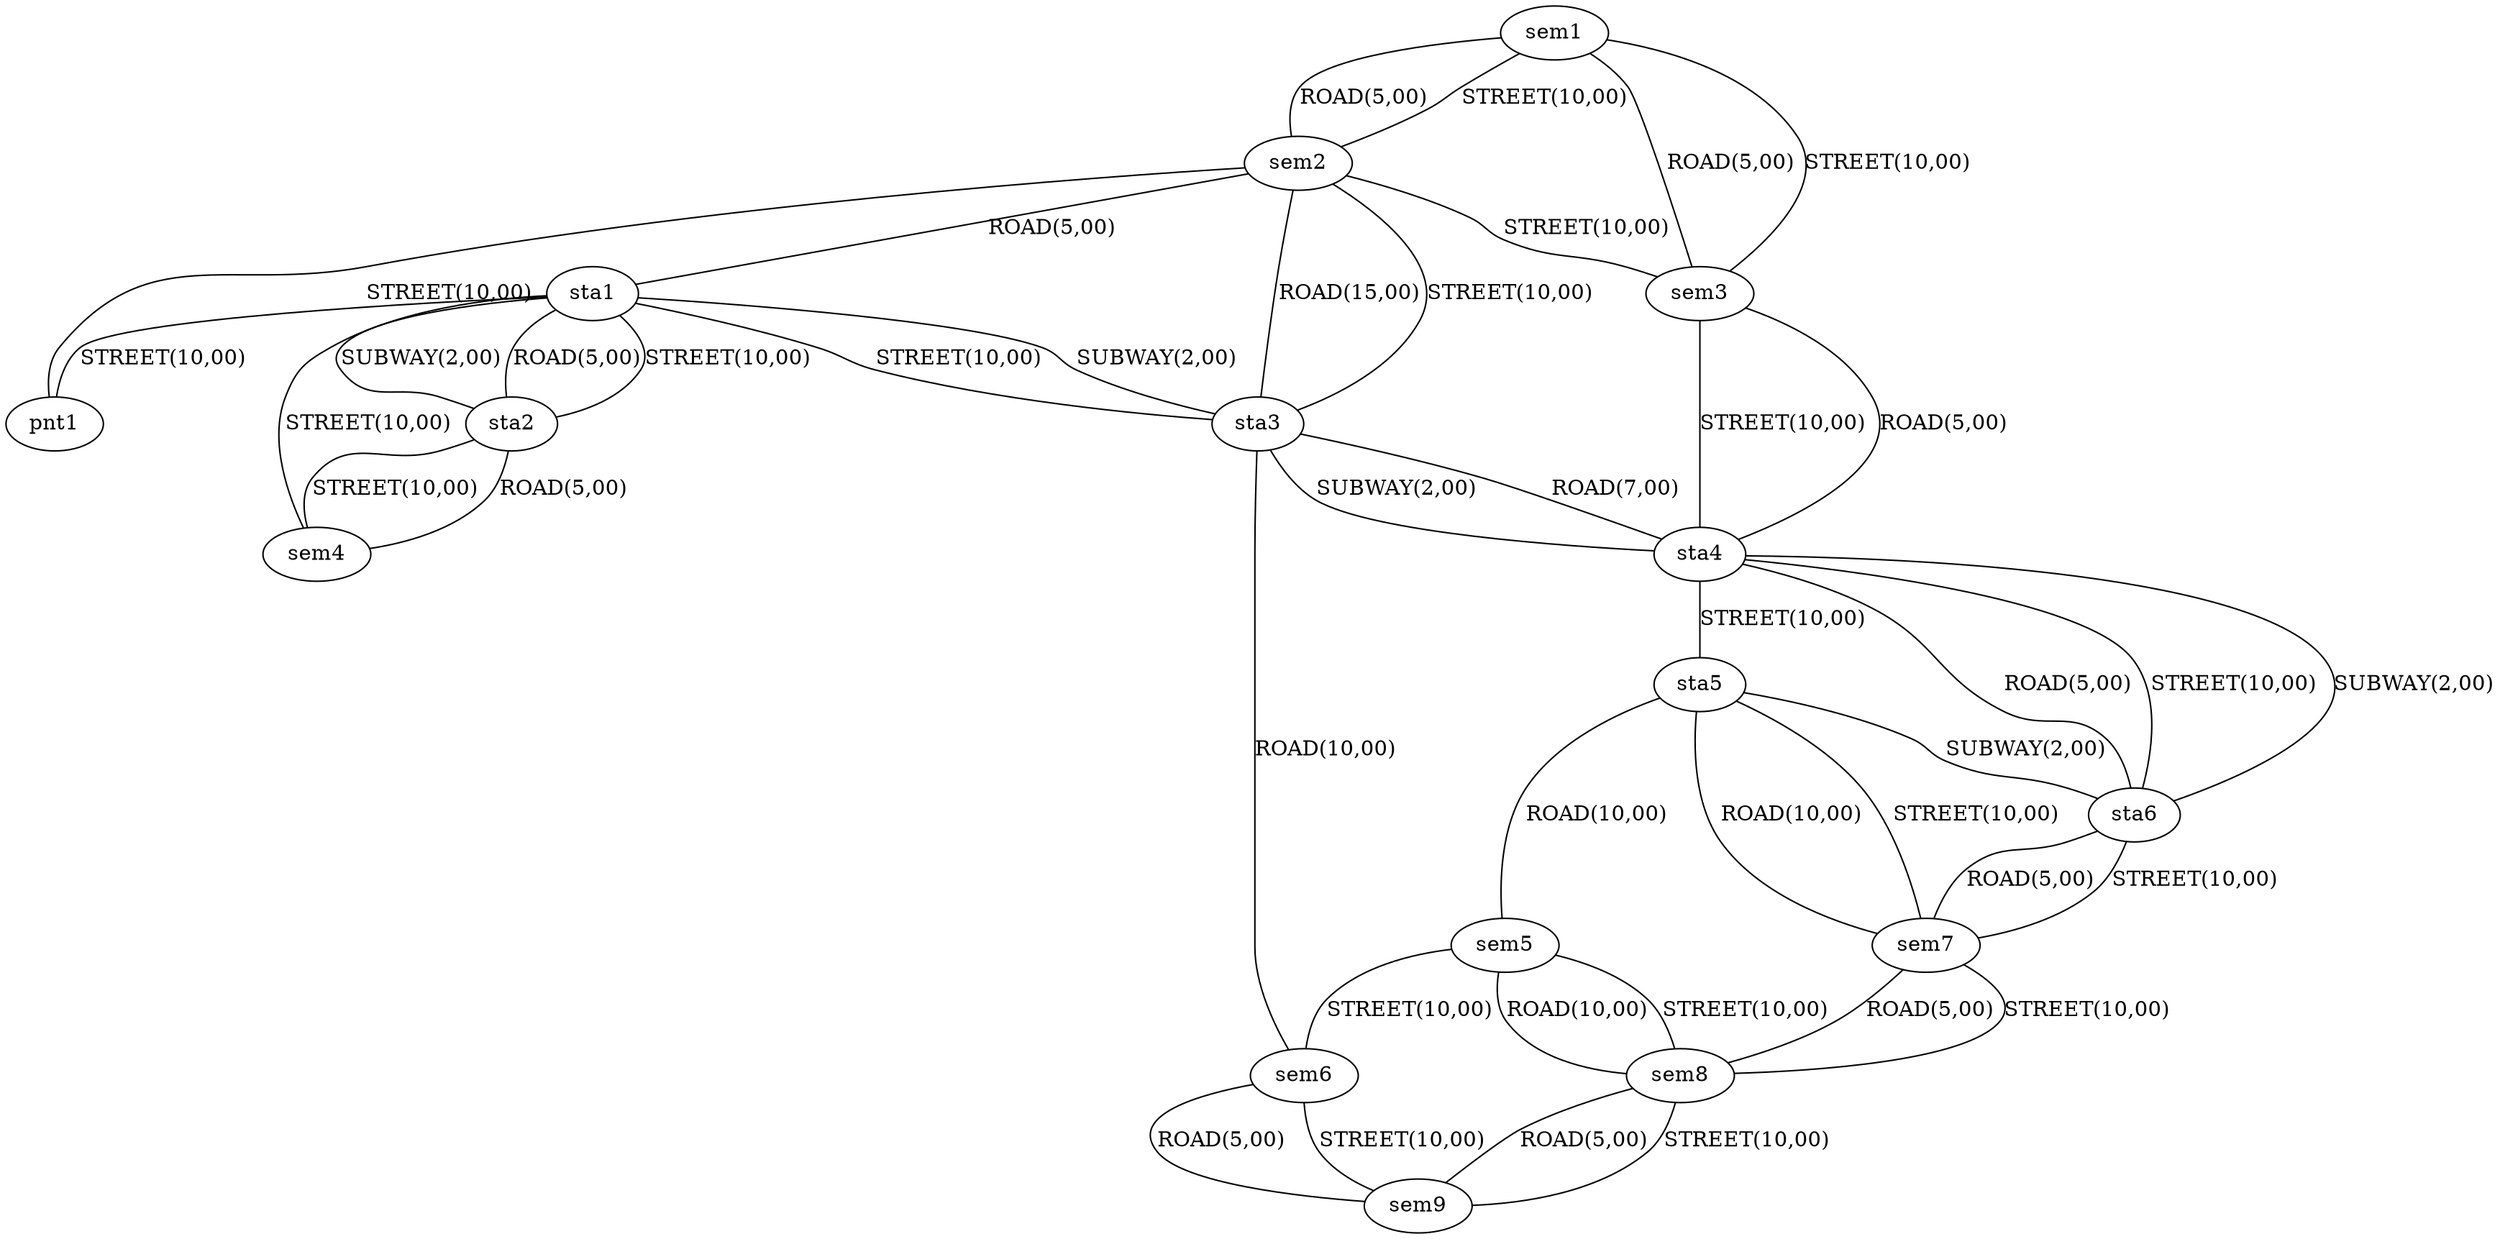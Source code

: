 graph G {
  sem1 [ type="semaphore" ];
  sem2 [ type="semaphore" ];
  sem3 [ type="semaphore" ];
  sem4 [ type="semaphore" ];
  sem5 [ type="semaphore" ];
  sem6 [ type="semaphore" ];
  sem7 [ type="semaphore" ];
  sem8 [ type="semaphore" ];
  sem9 [ type="semaphore" ];
  pnt1 [ type="point" ];
  sta1 [ type="station" ];
  sta2 [ type="station" ];
  sta3 [ type="station" ];
  sta4 [ type="station" ];
  sta5 [ type="station" ];
  sta6 [ type="station" ];
  sem1 -- sem2 [ weight="5.0" label="ROAD(5,00)" type="road" ];
  sem1 -- sem2 [ weight="10.0" label="STREET(10,00)" type="street" ];
  sem1 -- sem3 [ weight="5.0" label="ROAD(5,00)" type="road" ];
  sem1 -- sem3 [ weight="10.0" label="STREET(10,00)" type="street" ];
  sem2 -- sem3 [ weight="10.0" label="STREET(10,00)" type="street" ];
  sem2 -- sta3 [ weight="15.0" label="ROAD(15,00)" type="road" ];
  sem2 -- sta3 [ weight="10.0" label="STREET(10,00)" type="street" ];
  sem2 -- pnt1 [ weight="10.0" label="STREET(10,00)" type="street" ];
  sem2 -- sta1 [ weight="5.0" label="ROAD(5,00)" type="road" ];
  sta1 -- sta3 [ weight="10.0" label="STREET(10,00)" type="street" ];
  sta1 -- sta3 [ weight="2.0" label="SUBWAY(2,00)" type="subway" ];
  sta1 -- sta2 [ weight="5.0" label="ROAD(5,00)" type="road" ];
  sta1 -- sta2 [ weight="10.0" label="STREET(10,00)" type="street" ];
  sta1 -- sta2 [ weight="2.0" label="SUBWAY(2,00)" type="subway" ];
  sta1 -- pnt1 [ weight="10.0" label="STREET(10,00)" type="street" ];
  sta1 -- sem4 [ weight="10.0" label="STREET(10,00)" type="street" ];
  sta2 -- sem4 [ weight="5.0" label="ROAD(5,00)" type="road" ];
  sta2 -- sem4 [ weight="10.0" label="STREET(10,00)" type="street" ];
  sem3 -- sta4 [ weight="10.0" label="STREET(10,00)" type="street" ];
  sem3 -- sta4 [ weight="5.0" label="ROAD(5,00)" type="road" ];
  sta3 -- sta4 [ weight="7.0" label="ROAD(7,00)" type="road" ];
  sta3 -- sta4 [ weight="2.0" label="SUBWAY(2,00)" type="subway" ];
  sta3 -- sem6 [ weight="10.0" label="ROAD(10,00)" type="road" ];
  sta4 -- sta5 [ weight="10.0" label="STREET(10,00)" type="street" ];
  sta4 -- sta6 [ weight="5.0" label="ROAD(5,00)" type="road" ];
  sta4 -- sta6 [ weight="10.0" label="STREET(10,00)" type="street" ];
  sta4 -- sta6 [ weight="2.0" label="SUBWAY(2,00)" type="subway" ];
  sta5 -- sem5 [ weight="10.0" label="ROAD(10,00)" type="road" ];
  sta5 -- sta6 [ weight="2.0" label="SUBWAY(2,00)" type="subway" ];
  sta5 -- sem7 [ weight="10.0" label="ROAD(10,00)" type="road" ];
  sta5 -- sem7 [ weight="10.0" label="STREET(10,00)" type="street" ];
  sem5 -- sem6 [ weight="10.0" label="STREET(10,00)" type="street" ];
  sem5 -- sem8 [ weight="10.0" label="ROAD(10,00)" type="road" ];
  sem5 -- sem8 [ weight="10.0" label="STREET(10,00)" type="street" ];
  sem6 -- sem9 [ weight="5.0" label="ROAD(5,00)" type="road" ];
  sem6 -- sem9 [ weight="10.0" label="STREET(10,00)" type="street" ];
  sta6 -- sem7 [ weight="5.0" label="ROAD(5,00)" type="road" ];
  sta6 -- sem7 [ weight="10.0" label="STREET(10,00)" type="street" ];
  sem7 -- sem8 [ weight="5.0" label="ROAD(5,00)" type="road" ];
  sem7 -- sem8 [ weight="10.0" label="STREET(10,00)" type="street" ];
  sem8 -- sem9 [ weight="5.0" label="ROAD(5,00)" type="road" ];
  sem8 -- sem9 [ weight="10.0" label="STREET(10,00)" type="street" ];
}
